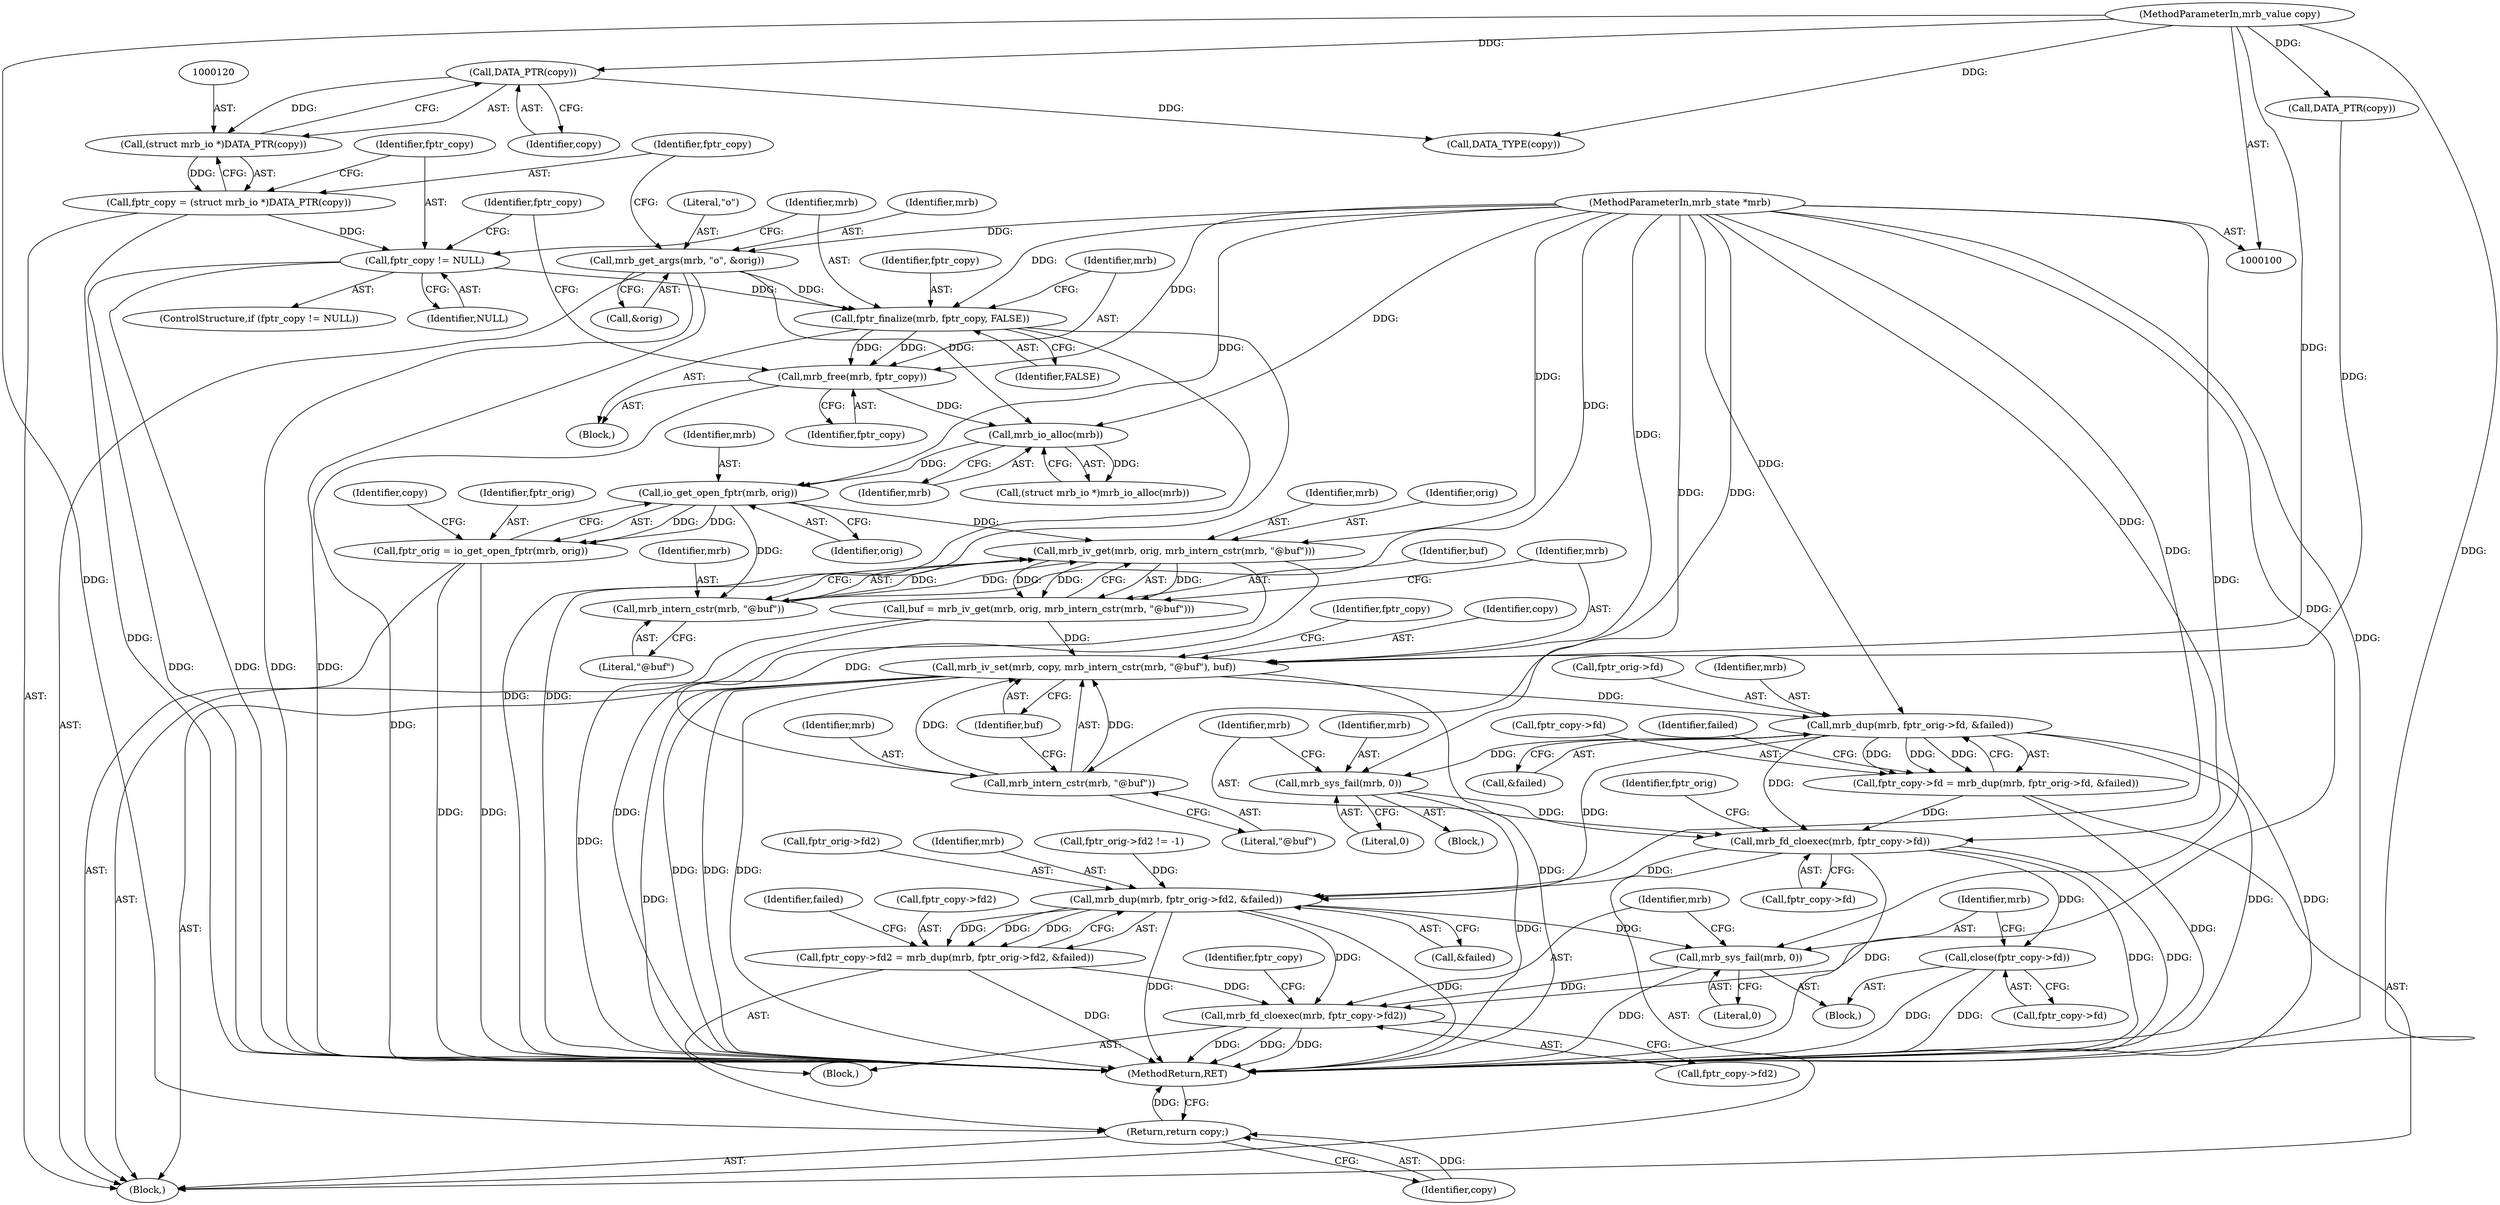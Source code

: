 digraph "1_mruby_b51b21fc63c9805862322551387d9036f2b63433@API" {
"1000143" [label="(Call,io_get_open_fptr(mrb, orig))"];
"1000139" [label="(Call,mrb_io_alloc(mrb))"];
"1000132" [label="(Call,mrb_free(mrb, fptr_copy))"];
"1000128" [label="(Call,fptr_finalize(mrb, fptr_copy, FALSE))"];
"1000112" [label="(Call,mrb_get_args(mrb, \"o\", &orig))"];
"1000101" [label="(MethodParameterIn,mrb_state *mrb)"];
"1000124" [label="(Call,fptr_copy != NULL)"];
"1000117" [label="(Call,fptr_copy = (struct mrb_io *)DATA_PTR(copy))"];
"1000119" [label="(Call,(struct mrb_io *)DATA_PTR(copy))"];
"1000121" [label="(Call,DATA_PTR(copy))"];
"1000102" [label="(MethodParameterIn,mrb_value copy)"];
"1000141" [label="(Call,fptr_orig = io_get_open_fptr(mrb, orig))"];
"1000157" [label="(Call,mrb_iv_get(mrb, orig, mrb_intern_cstr(mrb, \"@buf\")))"];
"1000155" [label="(Call,buf = mrb_iv_get(mrb, orig, mrb_intern_cstr(mrb, \"@buf\")))"];
"1000163" [label="(Call,mrb_iv_set(mrb, copy, mrb_intern_cstr(mrb, \"@buf\"), buf))"];
"1000174" [label="(Call,mrb_dup(mrb, fptr_orig->fd, &failed))"];
"1000170" [label="(Call,fptr_copy->fd = mrb_dup(mrb, fptr_orig->fd, &failed))"];
"1000187" [label="(Call,mrb_fd_cloexec(mrb, fptr_copy->fd))"];
"1000204" [label="(Call,mrb_dup(mrb, fptr_orig->fd2, &failed))"];
"1000200" [label="(Call,fptr_copy->fd2 = mrb_dup(mrb, fptr_orig->fd2, &failed))"];
"1000221" [label="(Call,mrb_fd_cloexec(mrb, fptr_copy->fd2))"];
"1000218" [label="(Call,mrb_sys_fail(mrb, 0))"];
"1000214" [label="(Call,close(fptr_copy->fd))"];
"1000184" [label="(Call,mrb_sys_fail(mrb, 0))"];
"1000261" [label="(Return,return copy;)"];
"1000166" [label="(Call,mrb_intern_cstr(mrb, \"@buf\"))"];
"1000160" [label="(Call,mrb_intern_cstr(mrb, \"@buf\"))"];
"1000140" [label="(Identifier,mrb)"];
"1000172" [label="(Identifier,fptr_copy)"];
"1000170" [label="(Call,fptr_copy->fd = mrb_dup(mrb, fptr_orig->fd, &failed))"];
"1000136" [label="(Identifier,fptr_copy)"];
"1000228" [label="(Identifier,fptr_copy)"];
"1000147" [label="(Call,DATA_TYPE(copy))"];
"1000139" [label="(Call,mrb_io_alloc(mrb))"];
"1000142" [label="(Identifier,fptr_orig)"];
"1000213" [label="(Block,)"];
"1000189" [label="(Call,fptr_copy->fd)"];
"1000103" [label="(Block,)"];
"1000171" [label="(Call,fptr_copy->fd)"];
"1000169" [label="(Identifier,buf)"];
"1000174" [label="(Call,mrb_dup(mrb, fptr_orig->fd, &failed))"];
"1000121" [label="(Call,DATA_PTR(copy))"];
"1000220" [label="(Literal,0)"];
"1000212" [label="(Identifier,failed)"];
"1000122" [label="(Identifier,copy)"];
"1000114" [label="(Literal,\"o\")"];
"1000124" [label="(Call,fptr_copy != NULL)"];
"1000263" [label="(MethodReturn,RET)"];
"1000201" [label="(Call,fptr_copy->fd2)"];
"1000163" [label="(Call,mrb_iv_set(mrb, copy, mrb_intern_cstr(mrb, \"@buf\"), buf))"];
"1000164" [label="(Identifier,mrb)"];
"1000186" [label="(Literal,0)"];
"1000182" [label="(Identifier,failed)"];
"1000162" [label="(Literal,\"@buf\")"];
"1000221" [label="(Call,mrb_fd_cloexec(mrb, fptr_copy->fd2))"];
"1000209" [label="(Call,&failed)"];
"1000195" [label="(Identifier,fptr_orig)"];
"1000206" [label="(Call,fptr_orig->fd2)"];
"1000141" [label="(Call,fptr_orig = io_get_open_fptr(mrb, orig))"];
"1000134" [label="(Identifier,fptr_copy)"];
"1000261" [label="(Return,return copy;)"];
"1000143" [label="(Call,io_get_open_fptr(mrb, orig))"];
"1000125" [label="(Identifier,fptr_copy)"];
"1000129" [label="(Identifier,mrb)"];
"1000148" [label="(Identifier,copy)"];
"1000223" [label="(Call,fptr_copy->fd2)"];
"1000215" [label="(Call,fptr_copy->fd)"];
"1000160" [label="(Call,mrb_intern_cstr(mrb, \"@buf\"))"];
"1000222" [label="(Identifier,mrb)"];
"1000185" [label="(Identifier,mrb)"];
"1000158" [label="(Identifier,mrb)"];
"1000166" [label="(Call,mrb_intern_cstr(mrb, \"@buf\"))"];
"1000131" [label="(Identifier,FALSE)"];
"1000219" [label="(Identifier,mrb)"];
"1000137" [label="(Call,(struct mrb_io *)mrb_io_alloc(mrb))"];
"1000161" [label="(Identifier,mrb)"];
"1000101" [label="(MethodParameterIn,mrb_state *mrb)"];
"1000117" [label="(Call,fptr_copy = (struct mrb_io *)DATA_PTR(copy))"];
"1000159" [label="(Identifier,orig)"];
"1000167" [label="(Identifier,mrb)"];
"1000102" [label="(MethodParameterIn,mrb_value copy)"];
"1000113" [label="(Identifier,mrb)"];
"1000112" [label="(Call,mrb_get_args(mrb, \"o\", &orig))"];
"1000187" [label="(Call,mrb_fd_cloexec(mrb, fptr_copy->fd))"];
"1000127" [label="(Block,)"];
"1000188" [label="(Identifier,mrb)"];
"1000183" [label="(Block,)"];
"1000204" [label="(Call,mrb_dup(mrb, fptr_orig->fd2, &failed))"];
"1000152" [label="(Call,DATA_PTR(copy))"];
"1000132" [label="(Call,mrb_free(mrb, fptr_copy))"];
"1000118" [label="(Identifier,fptr_copy)"];
"1000156" [label="(Identifier,buf)"];
"1000175" [label="(Identifier,mrb)"];
"1000199" [label="(Block,)"];
"1000157" [label="(Call,mrb_iv_get(mrb, orig, mrb_intern_cstr(mrb, \"@buf\")))"];
"1000205" [label="(Identifier,mrb)"];
"1000126" [label="(Identifier,NULL)"];
"1000184" [label="(Call,mrb_sys_fail(mrb, 0))"];
"1000133" [label="(Identifier,mrb)"];
"1000262" [label="(Identifier,copy)"];
"1000218" [label="(Call,mrb_sys_fail(mrb, 0))"];
"1000155" [label="(Call,buf = mrb_iv_get(mrb, orig, mrb_intern_cstr(mrb, \"@buf\")))"];
"1000128" [label="(Call,fptr_finalize(mrb, fptr_copy, FALSE))"];
"1000179" [label="(Call,&failed)"];
"1000145" [label="(Identifier,orig)"];
"1000130" [label="(Identifier,fptr_copy)"];
"1000119" [label="(Call,(struct mrb_io *)DATA_PTR(copy))"];
"1000144" [label="(Identifier,mrb)"];
"1000168" [label="(Literal,\"@buf\")"];
"1000176" [label="(Call,fptr_orig->fd)"];
"1000165" [label="(Identifier,copy)"];
"1000200" [label="(Call,fptr_copy->fd2 = mrb_dup(mrb, fptr_orig->fd2, &failed))"];
"1000214" [label="(Call,close(fptr_copy->fd))"];
"1000123" [label="(ControlStructure,if (fptr_copy != NULL))"];
"1000193" [label="(Call,fptr_orig->fd2 != -1)"];
"1000115" [label="(Call,&orig)"];
"1000143" -> "1000141"  [label="AST: "];
"1000143" -> "1000145"  [label="CFG: "];
"1000144" -> "1000143"  [label="AST: "];
"1000145" -> "1000143"  [label="AST: "];
"1000141" -> "1000143"  [label="CFG: "];
"1000143" -> "1000141"  [label="DDG: "];
"1000143" -> "1000141"  [label="DDG: "];
"1000139" -> "1000143"  [label="DDG: "];
"1000101" -> "1000143"  [label="DDG: "];
"1000143" -> "1000157"  [label="DDG: "];
"1000143" -> "1000160"  [label="DDG: "];
"1000139" -> "1000137"  [label="AST: "];
"1000139" -> "1000140"  [label="CFG: "];
"1000140" -> "1000139"  [label="AST: "];
"1000137" -> "1000139"  [label="CFG: "];
"1000139" -> "1000137"  [label="DDG: "];
"1000132" -> "1000139"  [label="DDG: "];
"1000112" -> "1000139"  [label="DDG: "];
"1000101" -> "1000139"  [label="DDG: "];
"1000132" -> "1000127"  [label="AST: "];
"1000132" -> "1000134"  [label="CFG: "];
"1000133" -> "1000132"  [label="AST: "];
"1000134" -> "1000132"  [label="AST: "];
"1000136" -> "1000132"  [label="CFG: "];
"1000132" -> "1000263"  [label="DDG: "];
"1000128" -> "1000132"  [label="DDG: "];
"1000128" -> "1000132"  [label="DDG: "];
"1000101" -> "1000132"  [label="DDG: "];
"1000128" -> "1000127"  [label="AST: "];
"1000128" -> "1000131"  [label="CFG: "];
"1000129" -> "1000128"  [label="AST: "];
"1000130" -> "1000128"  [label="AST: "];
"1000131" -> "1000128"  [label="AST: "];
"1000133" -> "1000128"  [label="CFG: "];
"1000128" -> "1000263"  [label="DDG: "];
"1000128" -> "1000263"  [label="DDG: "];
"1000112" -> "1000128"  [label="DDG: "];
"1000101" -> "1000128"  [label="DDG: "];
"1000124" -> "1000128"  [label="DDG: "];
"1000112" -> "1000103"  [label="AST: "];
"1000112" -> "1000115"  [label="CFG: "];
"1000113" -> "1000112"  [label="AST: "];
"1000114" -> "1000112"  [label="AST: "];
"1000115" -> "1000112"  [label="AST: "];
"1000118" -> "1000112"  [label="CFG: "];
"1000112" -> "1000263"  [label="DDG: "];
"1000112" -> "1000263"  [label="DDG: "];
"1000101" -> "1000112"  [label="DDG: "];
"1000101" -> "1000100"  [label="AST: "];
"1000101" -> "1000263"  [label="DDG: "];
"1000101" -> "1000157"  [label="DDG: "];
"1000101" -> "1000160"  [label="DDG: "];
"1000101" -> "1000163"  [label="DDG: "];
"1000101" -> "1000166"  [label="DDG: "];
"1000101" -> "1000174"  [label="DDG: "];
"1000101" -> "1000184"  [label="DDG: "];
"1000101" -> "1000187"  [label="DDG: "];
"1000101" -> "1000204"  [label="DDG: "];
"1000101" -> "1000218"  [label="DDG: "];
"1000101" -> "1000221"  [label="DDG: "];
"1000124" -> "1000123"  [label="AST: "];
"1000124" -> "1000126"  [label="CFG: "];
"1000125" -> "1000124"  [label="AST: "];
"1000126" -> "1000124"  [label="AST: "];
"1000129" -> "1000124"  [label="CFG: "];
"1000136" -> "1000124"  [label="CFG: "];
"1000124" -> "1000263"  [label="DDG: "];
"1000124" -> "1000263"  [label="DDG: "];
"1000117" -> "1000124"  [label="DDG: "];
"1000117" -> "1000103"  [label="AST: "];
"1000117" -> "1000119"  [label="CFG: "];
"1000118" -> "1000117"  [label="AST: "];
"1000119" -> "1000117"  [label="AST: "];
"1000125" -> "1000117"  [label="CFG: "];
"1000117" -> "1000263"  [label="DDG: "];
"1000119" -> "1000117"  [label="DDG: "];
"1000119" -> "1000121"  [label="CFG: "];
"1000120" -> "1000119"  [label="AST: "];
"1000121" -> "1000119"  [label="AST: "];
"1000121" -> "1000119"  [label="DDG: "];
"1000121" -> "1000122"  [label="CFG: "];
"1000122" -> "1000121"  [label="AST: "];
"1000102" -> "1000121"  [label="DDG: "];
"1000121" -> "1000147"  [label="DDG: "];
"1000102" -> "1000100"  [label="AST: "];
"1000102" -> "1000263"  [label="DDG: "];
"1000102" -> "1000147"  [label="DDG: "];
"1000102" -> "1000152"  [label="DDG: "];
"1000102" -> "1000163"  [label="DDG: "];
"1000102" -> "1000261"  [label="DDG: "];
"1000141" -> "1000103"  [label="AST: "];
"1000142" -> "1000141"  [label="AST: "];
"1000148" -> "1000141"  [label="CFG: "];
"1000141" -> "1000263"  [label="DDG: "];
"1000141" -> "1000263"  [label="DDG: "];
"1000157" -> "1000155"  [label="AST: "];
"1000157" -> "1000160"  [label="CFG: "];
"1000158" -> "1000157"  [label="AST: "];
"1000159" -> "1000157"  [label="AST: "];
"1000160" -> "1000157"  [label="AST: "];
"1000155" -> "1000157"  [label="CFG: "];
"1000157" -> "1000263"  [label="DDG: "];
"1000157" -> "1000155"  [label="DDG: "];
"1000157" -> "1000155"  [label="DDG: "];
"1000157" -> "1000155"  [label="DDG: "];
"1000160" -> "1000157"  [label="DDG: "];
"1000160" -> "1000157"  [label="DDG: "];
"1000157" -> "1000166"  [label="DDG: "];
"1000155" -> "1000103"  [label="AST: "];
"1000156" -> "1000155"  [label="AST: "];
"1000164" -> "1000155"  [label="CFG: "];
"1000155" -> "1000263"  [label="DDG: "];
"1000155" -> "1000163"  [label="DDG: "];
"1000163" -> "1000103"  [label="AST: "];
"1000163" -> "1000169"  [label="CFG: "];
"1000164" -> "1000163"  [label="AST: "];
"1000165" -> "1000163"  [label="AST: "];
"1000166" -> "1000163"  [label="AST: "];
"1000169" -> "1000163"  [label="AST: "];
"1000172" -> "1000163"  [label="CFG: "];
"1000163" -> "1000263"  [label="DDG: "];
"1000163" -> "1000263"  [label="DDG: "];
"1000163" -> "1000263"  [label="DDG: "];
"1000163" -> "1000263"  [label="DDG: "];
"1000166" -> "1000163"  [label="DDG: "];
"1000166" -> "1000163"  [label="DDG: "];
"1000152" -> "1000163"  [label="DDG: "];
"1000163" -> "1000174"  [label="DDG: "];
"1000163" -> "1000261"  [label="DDG: "];
"1000174" -> "1000170"  [label="AST: "];
"1000174" -> "1000179"  [label="CFG: "];
"1000175" -> "1000174"  [label="AST: "];
"1000176" -> "1000174"  [label="AST: "];
"1000179" -> "1000174"  [label="AST: "];
"1000170" -> "1000174"  [label="CFG: "];
"1000174" -> "1000263"  [label="DDG: "];
"1000174" -> "1000263"  [label="DDG: "];
"1000174" -> "1000170"  [label="DDG: "];
"1000174" -> "1000170"  [label="DDG: "];
"1000174" -> "1000170"  [label="DDG: "];
"1000174" -> "1000184"  [label="DDG: "];
"1000174" -> "1000187"  [label="DDG: "];
"1000174" -> "1000204"  [label="DDG: "];
"1000170" -> "1000103"  [label="AST: "];
"1000171" -> "1000170"  [label="AST: "];
"1000182" -> "1000170"  [label="CFG: "];
"1000170" -> "1000263"  [label="DDG: "];
"1000170" -> "1000187"  [label="DDG: "];
"1000187" -> "1000103"  [label="AST: "];
"1000187" -> "1000189"  [label="CFG: "];
"1000188" -> "1000187"  [label="AST: "];
"1000189" -> "1000187"  [label="AST: "];
"1000195" -> "1000187"  [label="CFG: "];
"1000187" -> "1000263"  [label="DDG: "];
"1000187" -> "1000263"  [label="DDG: "];
"1000187" -> "1000263"  [label="DDG: "];
"1000184" -> "1000187"  [label="DDG: "];
"1000187" -> "1000204"  [label="DDG: "];
"1000187" -> "1000214"  [label="DDG: "];
"1000204" -> "1000200"  [label="AST: "];
"1000204" -> "1000209"  [label="CFG: "];
"1000205" -> "1000204"  [label="AST: "];
"1000206" -> "1000204"  [label="AST: "];
"1000209" -> "1000204"  [label="AST: "];
"1000200" -> "1000204"  [label="CFG: "];
"1000204" -> "1000263"  [label="DDG: "];
"1000204" -> "1000263"  [label="DDG: "];
"1000204" -> "1000200"  [label="DDG: "];
"1000204" -> "1000200"  [label="DDG: "];
"1000204" -> "1000200"  [label="DDG: "];
"1000193" -> "1000204"  [label="DDG: "];
"1000204" -> "1000218"  [label="DDG: "];
"1000204" -> "1000221"  [label="DDG: "];
"1000200" -> "1000199"  [label="AST: "];
"1000201" -> "1000200"  [label="AST: "];
"1000212" -> "1000200"  [label="CFG: "];
"1000200" -> "1000263"  [label="DDG: "];
"1000200" -> "1000221"  [label="DDG: "];
"1000221" -> "1000199"  [label="AST: "];
"1000221" -> "1000223"  [label="CFG: "];
"1000222" -> "1000221"  [label="AST: "];
"1000223" -> "1000221"  [label="AST: "];
"1000228" -> "1000221"  [label="CFG: "];
"1000221" -> "1000263"  [label="DDG: "];
"1000221" -> "1000263"  [label="DDG: "];
"1000221" -> "1000263"  [label="DDG: "];
"1000218" -> "1000221"  [label="DDG: "];
"1000218" -> "1000213"  [label="AST: "];
"1000218" -> "1000220"  [label="CFG: "];
"1000219" -> "1000218"  [label="AST: "];
"1000220" -> "1000218"  [label="AST: "];
"1000222" -> "1000218"  [label="CFG: "];
"1000218" -> "1000263"  [label="DDG: "];
"1000214" -> "1000213"  [label="AST: "];
"1000214" -> "1000215"  [label="CFG: "];
"1000215" -> "1000214"  [label="AST: "];
"1000219" -> "1000214"  [label="CFG: "];
"1000214" -> "1000263"  [label="DDG: "];
"1000214" -> "1000263"  [label="DDG: "];
"1000184" -> "1000183"  [label="AST: "];
"1000184" -> "1000186"  [label="CFG: "];
"1000185" -> "1000184"  [label="AST: "];
"1000186" -> "1000184"  [label="AST: "];
"1000188" -> "1000184"  [label="CFG: "];
"1000184" -> "1000263"  [label="DDG: "];
"1000261" -> "1000103"  [label="AST: "];
"1000261" -> "1000262"  [label="CFG: "];
"1000262" -> "1000261"  [label="AST: "];
"1000263" -> "1000261"  [label="CFG: "];
"1000261" -> "1000263"  [label="DDG: "];
"1000262" -> "1000261"  [label="DDG: "];
"1000166" -> "1000168"  [label="CFG: "];
"1000167" -> "1000166"  [label="AST: "];
"1000168" -> "1000166"  [label="AST: "];
"1000169" -> "1000166"  [label="CFG: "];
"1000160" -> "1000162"  [label="CFG: "];
"1000161" -> "1000160"  [label="AST: "];
"1000162" -> "1000160"  [label="AST: "];
}

